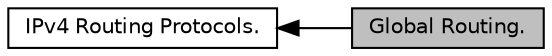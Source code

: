 digraph "Global Routing."
{
  edge [fontname="Helvetica",fontsize="10",labelfontname="Helvetica",labelfontsize="10"];
  node [fontname="Helvetica",fontsize="10",shape=box];
  rankdir=LR;
  Node2 [label="IPv4 Routing Protocols.",height=0.2,width=0.4,color="black", fillcolor="white", style="filled",URL="$group__ipv4_routing.html",tooltip="The classes in this group implement different routing protocols for IPv4."];
  Node1 [label="Global Routing.",height=0.2,width=0.4,color="black", fillcolor="grey75", style="filled", fontcolor="black",tooltip="Performs pre-simulation static route computation on a layer-3 IPv4 topology."];
  Node2->Node1 [shape=plaintext, dir="back", style="solid"];
}
